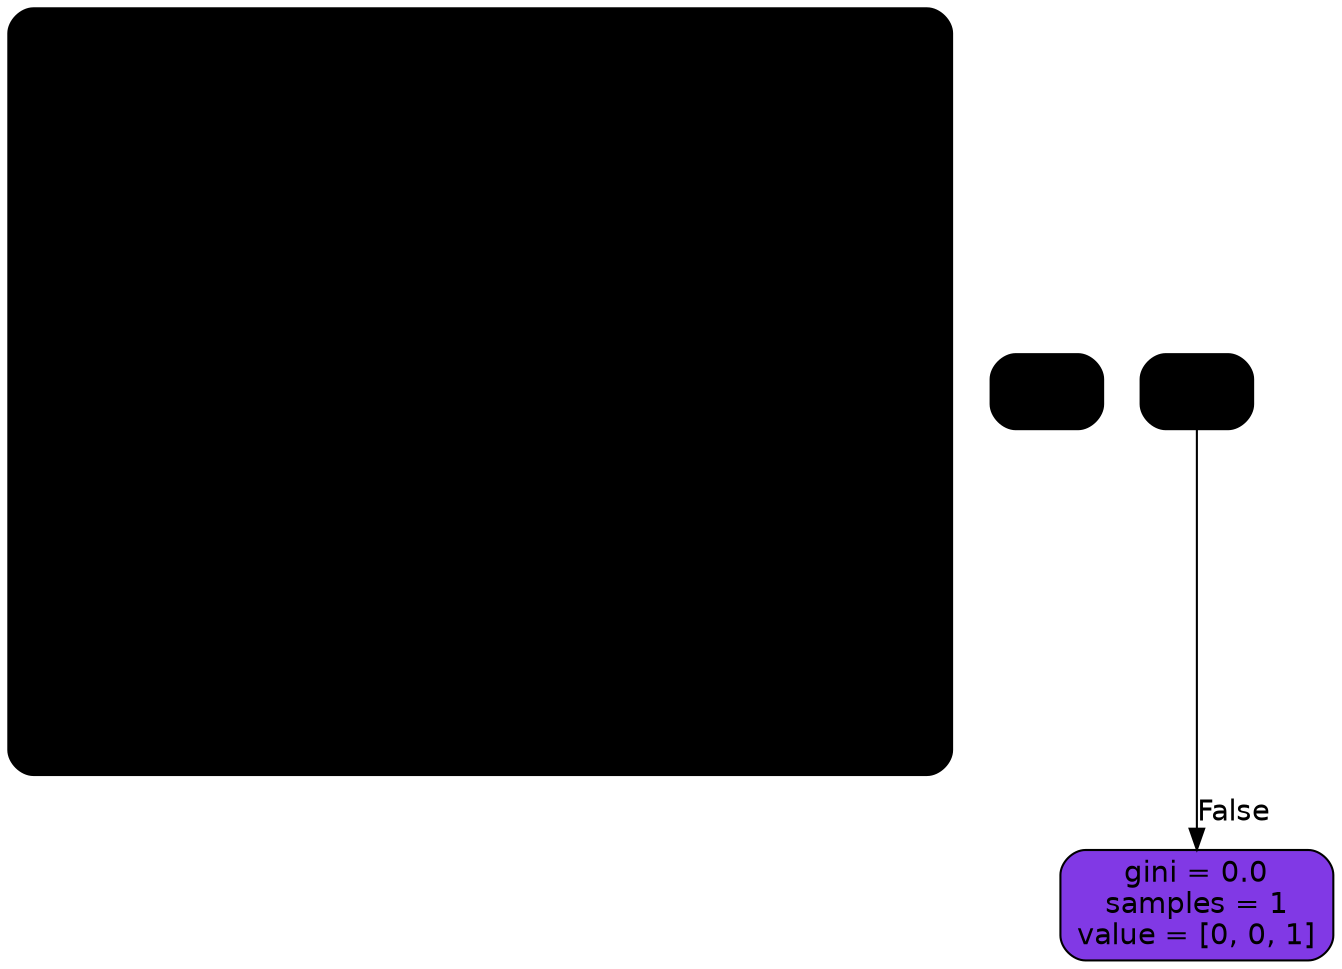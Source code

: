 digraph Tree {
node [shape=box, style="filled, rounded", color="black", fontname=helvetica] ;
edge [fontname=helvetica] ;
<<<<<<< HEAD
0 [label="X[0] <= 0.5\ngini = 0.48\nsamples = 15\nvalue = [4, 10, 1]", fillcolor="#93f1ba"] ;
=======
0 [label="X[9] <= 0.5\ngini = 0.48\nsamples = 15\nvalue = [4, 10, 1]", fillcolor="#93f1ba"] ;
>>>>>>> origin/master
1 [label="X[1] <= 0.5\ngini = 0.408\nsamples = 14\nvalue = [4, 10, 0]", fillcolor="#88efb3"] ;
0 -> 1 [labeldistance=2.5, labelangle=45, headlabel="True"] ;
2 [label="gini = 0.48\nsamples = 10\nvalue = [4, 6, 0]", fillcolor="#bdf6d5"] ;
1 -> 2 ;
3 [label="gini = 0.0\nsamples = 4\nvalue = [0, 4, 0]", fillcolor="#39e581"] ;
1 -> 3 ;
4 [label="gini = 0.0\nsamples = 1\nvalue = [0, 0, 1]", fillcolor="#8139e5"] ;
0 -> 4 [labeldistance=2.5, labelangle=-45, headlabel="False"] ;
}
